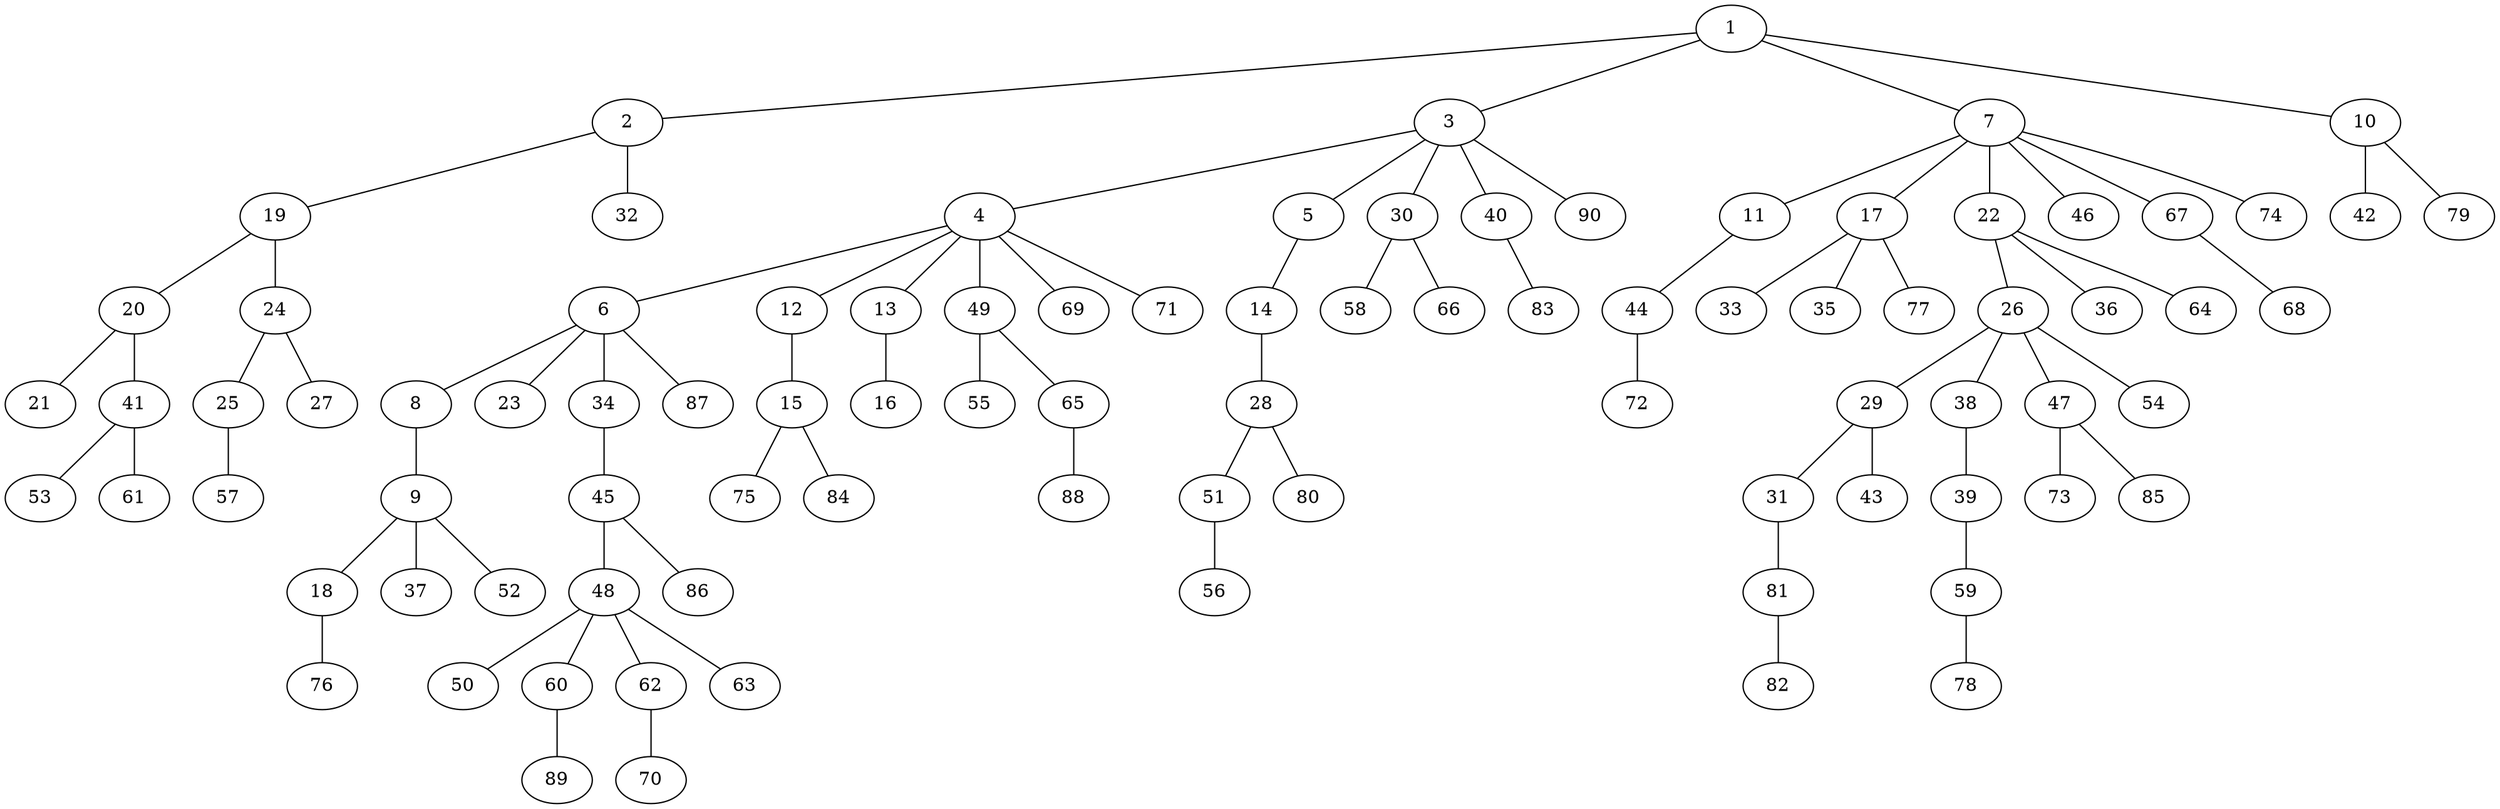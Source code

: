 graph graphname {1--2
1--3
1--7
1--10
2--19
2--32
3--4
3--5
3--30
3--40
3--90
4--6
4--12
4--13
4--49
4--69
4--71
5--14
6--8
6--23
6--34
6--87
7--11
7--17
7--22
7--46
7--67
7--74
8--9
9--18
9--37
9--52
10--42
10--79
11--44
12--15
13--16
14--28
15--75
15--84
17--33
17--35
17--77
18--76
19--20
19--24
20--21
20--41
22--26
22--36
22--64
24--25
24--27
25--57
26--29
26--38
26--47
26--54
28--51
28--80
29--31
29--43
30--58
30--66
31--81
34--45
38--39
39--59
40--83
41--53
41--61
44--72
45--48
45--86
47--73
47--85
48--50
48--60
48--62
48--63
49--55
49--65
51--56
59--78
60--89
62--70
65--88
67--68
81--82
}